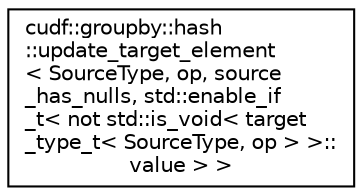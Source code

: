 digraph "Graphical Class Hierarchy"
{
  edge [fontname="Helvetica",fontsize="10",labelfontname="Helvetica",labelfontsize="10"];
  node [fontname="Helvetica",fontsize="10",shape=record];
  rankdir="LR";
  Node0 [label="cudf::groupby::hash\l::update_target_element\l\< SourceType, op, source\l_has_nulls, std::enable_if\l_t\< not std::is_void\< target\l_type_t\< SourceType, op \> \>::\lvalue \> \>",height=0.2,width=0.4,color="black", fillcolor="white", style="filled",URL="$structcudf_1_1groupby_1_1hash_1_1update__target__element_3_01SourceType_00_01op_00_01source__has872616854b524a931d7009603b8f2e16.html",tooltip="Specialization for valid SourceType and op combinations. "];
}
